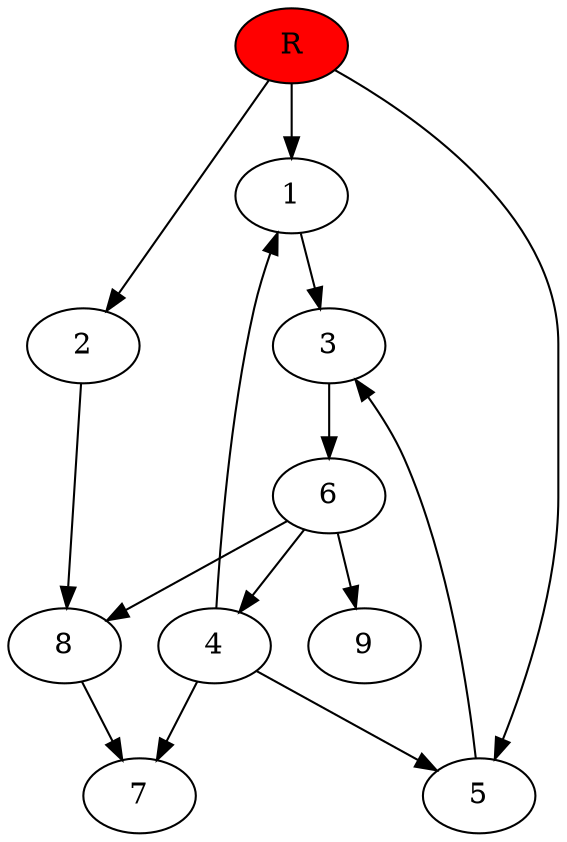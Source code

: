 digraph prb67437 {
	1
	2
	3
	4
	5
	6
	7
	8
	R [fillcolor="#ff0000" style=filled]
	1 -> 3
	2 -> 8
	3 -> 6
	4 -> 1
	4 -> 5
	4 -> 7
	5 -> 3
	6 -> 4
	6 -> 8
	6 -> 9
	8 -> 7
	R -> 1
	R -> 2
	R -> 5
}

